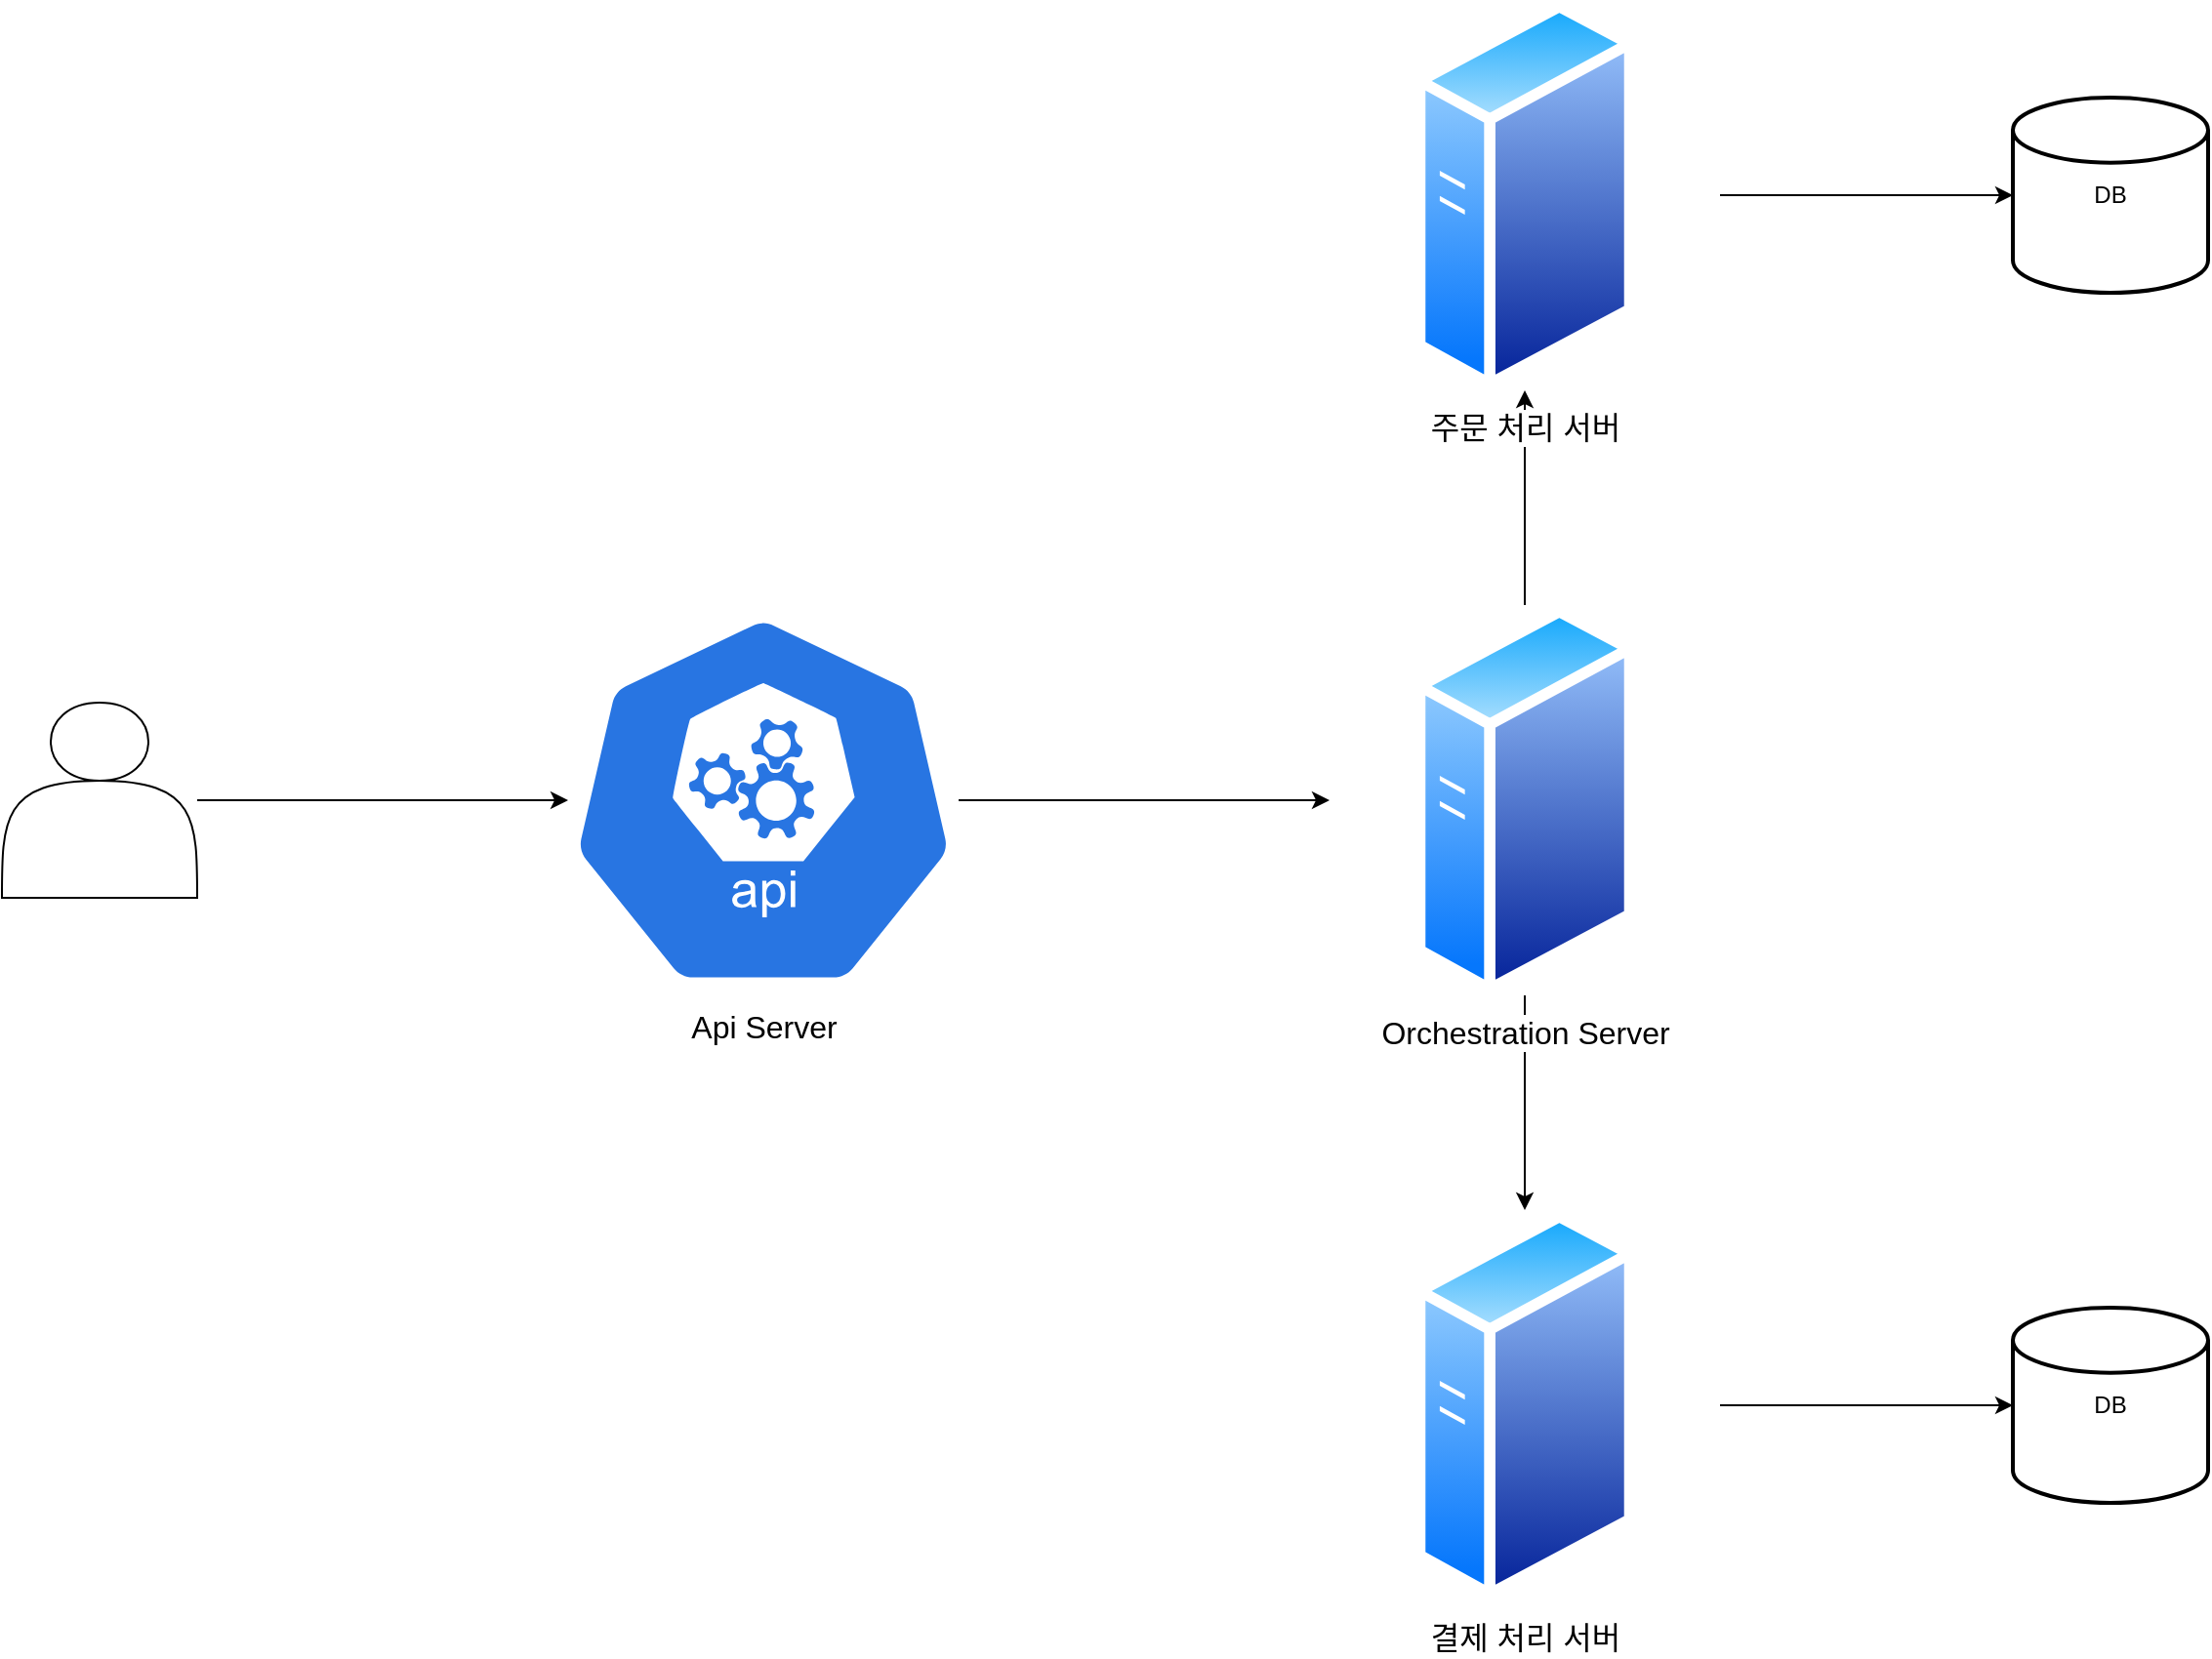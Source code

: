<mxfile version="21.3.4" type="github">
  <diagram name="페이지-1" id="VNfT97Ce2yCCv9rYX7J9">
    <mxGraphModel dx="1434" dy="800" grid="1" gridSize="10" guides="1" tooltips="1" connect="1" arrows="1" fold="1" page="1" pageScale="1" pageWidth="827" pageHeight="1169" math="0" shadow="0">
      <root>
        <mxCell id="0" />
        <mxCell id="1" parent="0" />
        <mxCell id="rwmAjz2A46AOd7jCJhRg-1" style="edgeStyle=orthogonalEdgeStyle;rounded=0;orthogonalLoop=1;jettySize=auto;html=1;" edge="1" parent="1" source="rwmAjz2A46AOd7jCJhRg-2" target="rwmAjz2A46AOd7jCJhRg-4">
          <mxGeometry relative="1" as="geometry" />
        </mxCell>
        <mxCell id="rwmAjz2A46AOd7jCJhRg-2" value="" style="shape=actor;whiteSpace=wrap;html=1;" vertex="1" parent="1">
          <mxGeometry x="40" y="400" width="100" height="100" as="geometry" />
        </mxCell>
        <mxCell id="rwmAjz2A46AOd7jCJhRg-3" style="edgeStyle=orthogonalEdgeStyle;rounded=0;orthogonalLoop=1;jettySize=auto;html=1;entryX=0;entryY=0.5;entryDx=0;entryDy=0;" edge="1" parent="1" source="rwmAjz2A46AOd7jCJhRg-4" target="rwmAjz2A46AOd7jCJhRg-9">
          <mxGeometry relative="1" as="geometry" />
        </mxCell>
        <mxCell id="rwmAjz2A46AOd7jCJhRg-4" value="Api Server" style="sketch=0;html=1;dashed=0;whitespace=wrap;fillColor=#2875E2;strokeColor=#ffffff;points=[[0.005,0.63,0],[0.1,0.2,0],[0.9,0.2,0],[0.5,0,0],[0.995,0.63,0],[0.72,0.99,0],[0.5,1,0],[0.28,0.99,0]];verticalLabelPosition=bottom;align=center;verticalAlign=top;shape=mxgraph.kubernetes.icon;prIcon=api;fontSize=16;" vertex="1" parent="1">
          <mxGeometry x="330" y="350" width="200" height="200" as="geometry" />
        </mxCell>
        <mxCell id="rwmAjz2A46AOd7jCJhRg-5" value="DB" style="strokeWidth=2;html=1;shape=mxgraph.flowchart.database;whiteSpace=wrap;" vertex="1" parent="1">
          <mxGeometry x="1070" y="710" width="100" height="100" as="geometry" />
        </mxCell>
        <mxCell id="rwmAjz2A46AOd7jCJhRg-6" value="DB" style="strokeWidth=2;html=1;shape=mxgraph.flowchart.database;whiteSpace=wrap;" vertex="1" parent="1">
          <mxGeometry x="1070" y="90" width="100" height="100" as="geometry" />
        </mxCell>
        <mxCell id="rwmAjz2A46AOd7jCJhRg-7" style="edgeStyle=orthogonalEdgeStyle;rounded=0;orthogonalLoop=1;jettySize=auto;html=1;entryX=0.5;entryY=1;entryDx=0;entryDy=0;" edge="1" parent="1" source="rwmAjz2A46AOd7jCJhRg-9" target="rwmAjz2A46AOd7jCJhRg-13">
          <mxGeometry relative="1" as="geometry" />
        </mxCell>
        <mxCell id="rwmAjz2A46AOd7jCJhRg-8" style="edgeStyle=orthogonalEdgeStyle;rounded=0;orthogonalLoop=1;jettySize=auto;html=1;entryX=0.5;entryY=0;entryDx=0;entryDy=0;" edge="1" parent="1" source="rwmAjz2A46AOd7jCJhRg-9" target="rwmAjz2A46AOd7jCJhRg-11">
          <mxGeometry relative="1" as="geometry" />
        </mxCell>
        <mxCell id="rwmAjz2A46AOd7jCJhRg-9" value="Orchestration Server" style="perimeter=ellipsePerimeter;html=1;align=center;shadow=0;dashed=0;spacingTop=3;image;image=img/lib/active_directory/generic_server.svg;fontSize=16;" vertex="1" parent="1">
          <mxGeometry x="720" y="350" width="200" height="200" as="geometry" />
        </mxCell>
        <mxCell id="rwmAjz2A46AOd7jCJhRg-10" style="edgeStyle=orthogonalEdgeStyle;rounded=0;orthogonalLoop=1;jettySize=auto;html=1;entryX=0;entryY=0.5;entryDx=0;entryDy=0;entryPerimeter=0;" edge="1" parent="1" source="rwmAjz2A46AOd7jCJhRg-11" target="rwmAjz2A46AOd7jCJhRg-5">
          <mxGeometry relative="1" as="geometry" />
        </mxCell>
        <mxCell id="rwmAjz2A46AOd7jCJhRg-11" value="결제 처리 서버" style="perimeter=ellipsePerimeter;html=1;align=center;shadow=0;dashed=0;spacingTop=3;image;image=img/lib/active_directory/generic_server.svg;fontSize=16;" vertex="1" parent="1">
          <mxGeometry x="720" y="660" width="200" height="200" as="geometry" />
        </mxCell>
        <mxCell id="rwmAjz2A46AOd7jCJhRg-12" style="edgeStyle=orthogonalEdgeStyle;rounded=0;orthogonalLoop=1;jettySize=auto;html=1;entryX=0;entryY=0.5;entryDx=0;entryDy=0;entryPerimeter=0;" edge="1" parent="1" source="rwmAjz2A46AOd7jCJhRg-13" target="rwmAjz2A46AOd7jCJhRg-6">
          <mxGeometry relative="1" as="geometry" />
        </mxCell>
        <mxCell id="rwmAjz2A46AOd7jCJhRg-13" value="주문 처리 서버" style="perimeter=ellipsePerimeter;html=1;align=center;shadow=0;dashed=0;spacingTop=3;image;image=img/lib/active_directory/generic_server.svg;fontSize=16;" vertex="1" parent="1">
          <mxGeometry x="720" y="40" width="200" height="200" as="geometry" />
        </mxCell>
      </root>
    </mxGraphModel>
  </diagram>
</mxfile>
